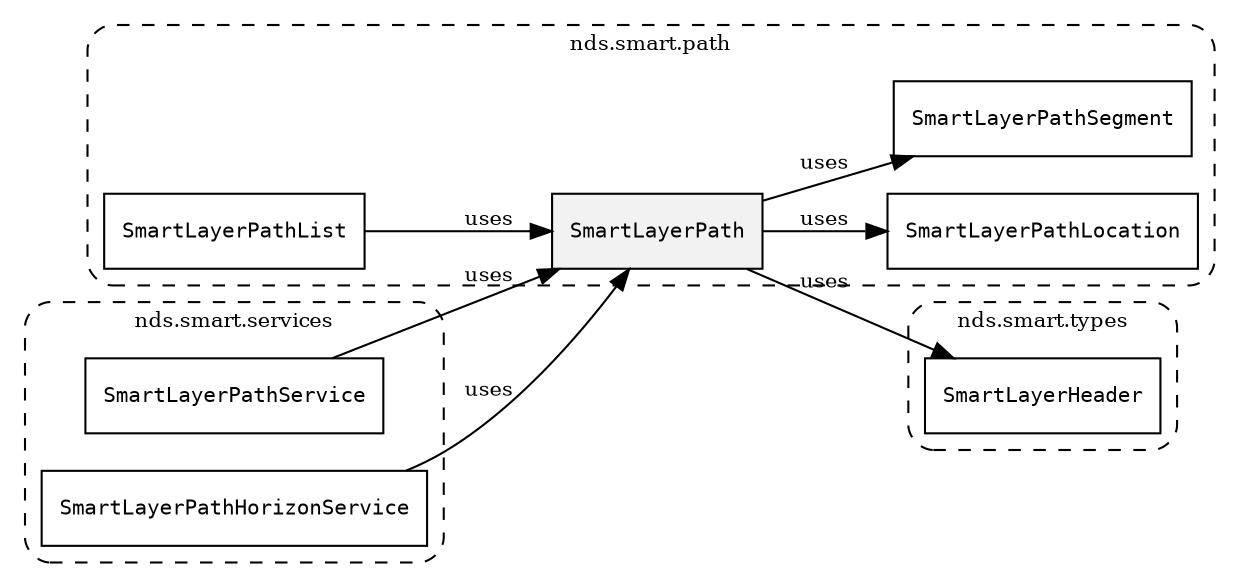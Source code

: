 /**
 * This dot file creates symbol collaboration diagram for SmartLayerPath.
 */
digraph ZSERIO
{
    node [shape=box, fontsize=10];
    rankdir="LR";
    fontsize=10;
    tooltip="SmartLayerPath collaboration diagram";

    subgraph "cluster_nds.smart.path"
    {
        style="dashed, rounded";
        label="nds.smart.path";
        tooltip="Package nds.smart.path";
        href="../../../content/packages/nds.smart.path.html#Package-nds-smart-path";
        target="_parent";

        "SmartLayerPath" [style="filled", fillcolor="#0000000D", target="_parent", label=<<font face="monospace"><table align="center" border="0" cellspacing="0" cellpadding="0"><tr><td href="../../../content/packages/nds.smart.path.html#Structure-SmartLayerPath" title="Structure defined in nds.smart.path">SmartLayerPath</td></tr></table></font>>];
        "SmartLayerPathLocation" [target="_parent", label=<<font face="monospace"><table align="center" border="0" cellspacing="0" cellpadding="0"><tr><td href="../../../content/packages/nds.smart.path.html#Structure-SmartLayerPathLocation" title="Structure defined in nds.smart.path">SmartLayerPathLocation</td></tr></table></font>>];
        "SmartLayerPathSegment" [target="_parent", label=<<font face="monospace"><table align="center" border="0" cellspacing="0" cellpadding="0"><tr><td href="../../../content/packages/nds.smart.path.html#Structure-SmartLayerPathSegment" title="Structure defined in nds.smart.path">SmartLayerPathSegment</td></tr></table></font>>];
        "SmartLayerPathList" [target="_parent", label=<<font face="monospace"><table align="center" border="0" cellspacing="0" cellpadding="0"><tr><td href="../../../content/packages/nds.smart.path.html#Structure-SmartLayerPathList" title="Structure defined in nds.smart.path">SmartLayerPathList</td></tr></table></font>>];
    }

    subgraph "cluster_nds.smart.types"
    {
        style="dashed, rounded";
        label="nds.smart.types";
        tooltip="Package nds.smart.types";
        href="../../../content/packages/nds.smart.types.html#Package-nds-smart-types";
        target="_parent";

        "SmartLayerHeader" [target="_parent", label=<<font face="monospace"><table align="center" border="0" cellspacing="0" cellpadding="0"><tr><td href="../../../content/packages/nds.smart.types.html#Structure-SmartLayerHeader" title="Structure defined in nds.smart.types">SmartLayerHeader</td></tr></table></font>>];
    }

    subgraph "cluster_nds.smart.services"
    {
        style="dashed, rounded";
        label="nds.smart.services";
        tooltip="Package nds.smart.services";
        href="../../../content/packages/nds.smart.services.html#Package-nds-smart-services";
        target="_parent";

        "SmartLayerPathService" [target="_parent", label=<<font face="monospace"><table align="center" border="0" cellspacing="0" cellpadding="0"><tr><td href="../../../content/packages/nds.smart.services.html#Service-SmartLayerPathService" title="Service defined in nds.smart.services">SmartLayerPathService</td></tr></table></font>>];
        "SmartLayerPathHorizonService" [target="_parent", label=<<font face="monospace"><table align="center" border="0" cellspacing="0" cellpadding="0"><tr><td href="../../../content/packages/nds.smart.services.html#Service-SmartLayerPathHorizonService" title="Service defined in nds.smart.services">SmartLayerPathHorizonService</td></tr></table></font>>];
    }

    "SmartLayerPath" -> "SmartLayerHeader" [label="uses", fontsize=10];
    "SmartLayerPath" -> "SmartLayerPathLocation" [label="uses", fontsize=10];
    "SmartLayerPath" -> "SmartLayerPathSegment" [label="uses", fontsize=10];
    "SmartLayerPathList" -> "SmartLayerPath" [label="uses", fontsize=10];
    "SmartLayerPathService" -> "SmartLayerPath" [label="uses", fontsize=10];
    "SmartLayerPathHorizonService" -> "SmartLayerPath" [label="uses", fontsize=10];
}
